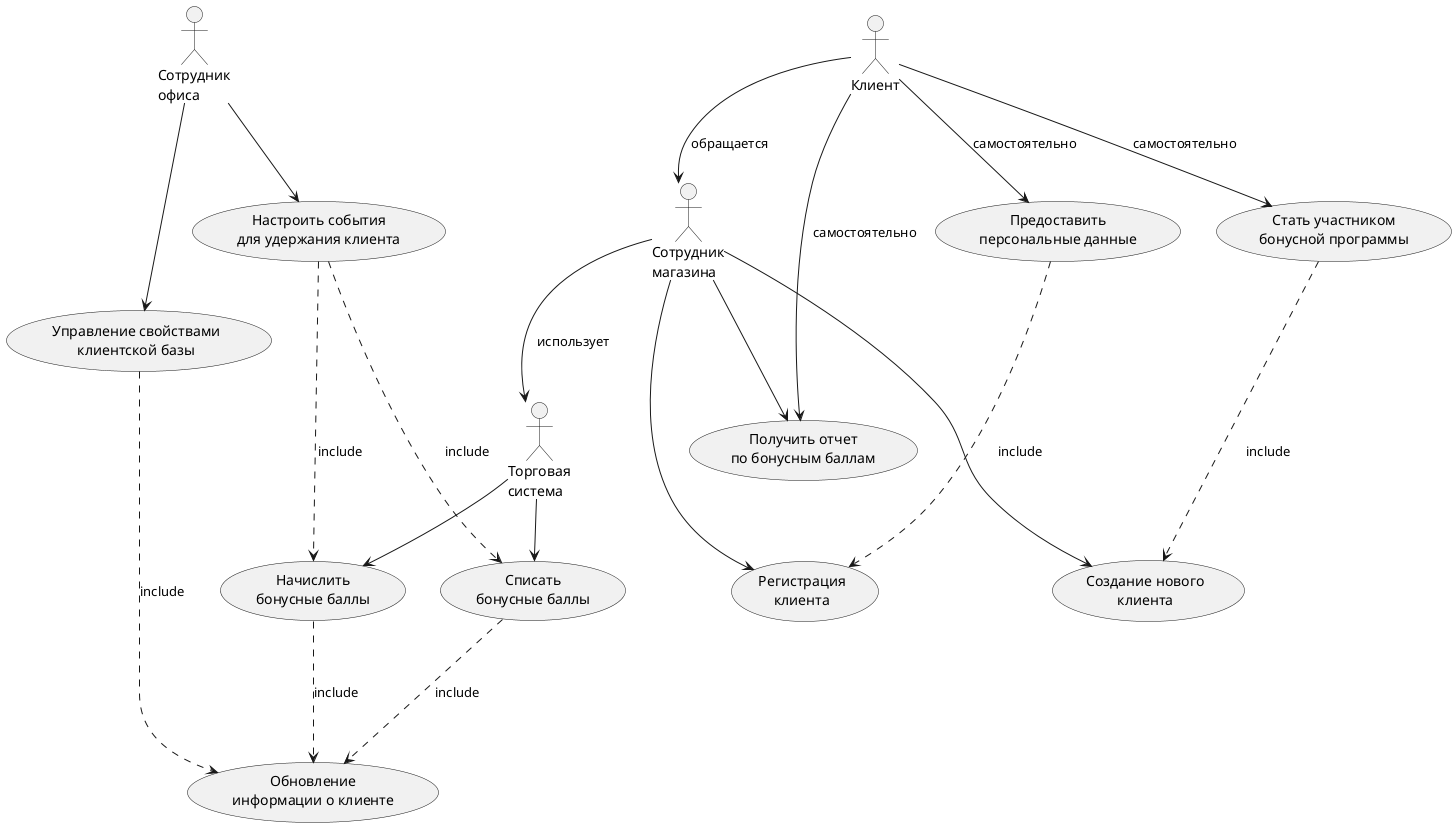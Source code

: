 @startuml usecase
actor "Клиент" as client
actor "Сотрудник\nмагазина" as store_employee
actor "Сотрудник\nофиса" as office_employee
actor "Торговая\nсистема" as trade_system
usecase "Стать участником\nбонусной программы" as self_init
usecase "Предоставить\nперсональные данные" as self_register
usecase "Создание нового\nклиента" as client_init
usecase "Регистрация\nклиента" as client_register
usecase "Получить отчет\nпо бонусным баллам" as bonus_report
usecase "Начислить\nбонусные баллы" as accrue_bonuses
usecase "Списать\nбонусные баллы" as use_bonuses
usecase "Настроить события\nдля удержания клиента" as set_events
usecase "Управление свойствами\nклиентской базы" as client_update
usecase "Обновление\nинформации о клиенте" as client_categorization
client --> self_init : самостоятельно
client --> self_register : самостоятельно
client --> bonus_report : самостоятельно
client --> store_employee : обращается
self_init ...> client_init : include
self_register ...> client_register : include
store_employee --> client_init
store_employee --> client_register
store_employee --> bonus_report
store_employee --> trade_system : использует
trade_system --> accrue_bonuses
trade_system --> use_bonuses
office_employee --> set_events
office_employee --> client_update
set_events ...> accrue_bonuses : include
set_events ...> use_bonuses : include
client_update ...> client_categorization : include
accrue_bonuses ...> client_categorization : include
use_bonuses ...> client_categorization : include
@enduml